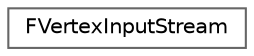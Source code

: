 digraph "Graphical Class Hierarchy"
{
 // INTERACTIVE_SVG=YES
 // LATEX_PDF_SIZE
  bgcolor="transparent";
  edge [fontname=Helvetica,fontsize=10,labelfontname=Helvetica,labelfontsize=10];
  node [fontname=Helvetica,fontsize=10,shape=box,height=0.2,width=0.4];
  rankdir="LR";
  Node0 [id="Node000000",label="FVertexInputStream",height=0.2,width=0.4,color="grey40", fillcolor="white", style="filled",URL="$d5/d14/structFVertexInputStream.html",tooltip=" "];
}

